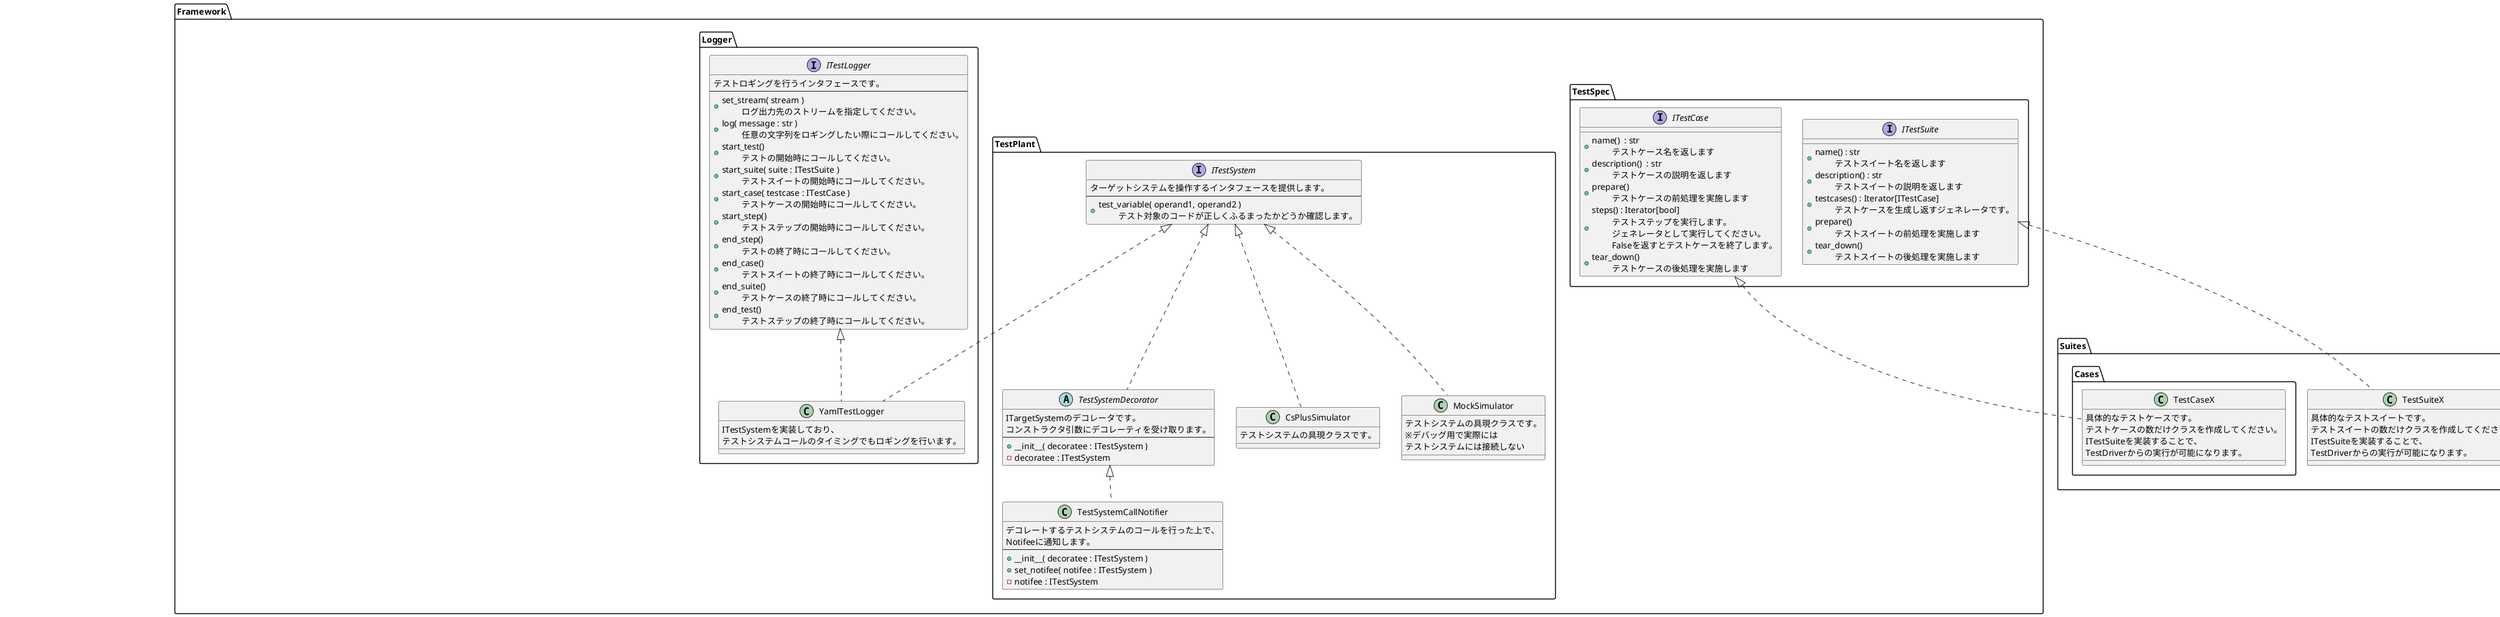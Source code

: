 @startuml
hide @unlinked
'#==============================================================================================
'# Framework
'#==============================================================================================
'#----------------------------------------------------
'# TestPlant
'#----------------------------------------------------
'--[ITestSystem]-------
interface Framework.TestPlant.ITestSystem $interface {
    ターゲットシステムを操作するインタフェースを提供します。
    ---
    + test_variable( operand1, operand2 ) \n\t テスト対象のコードが正しくふるまったかどうか確認します。
}

'--[TestSystemDecorator]-------
abstract Framework.TestPlant.TestSystemDecorator $abstract implements Framework.TestPlant.ITestSystem {
    ITargetSystemのデコレータです。
    コンストラクタ引数にデコレーティを受け取ります。
    ---
    + __init__( decoratee : ITestSystem )
    - decoratee : ITestSystem
}

'--[CsPlusSimulator]-------
class Framework.TestPlant.CsPlusSimulator implements Framework.TestPlant.ITestSystem {
    テストシステムの具現クラスです。
}
class Framework.TestPlant.MockSimulator implements Framework.TestPlant.ITestSystem {
    テストシステムの具現クラスです。
    ※デバッグ用で実際には\nテストシステムには接続しない
}

'--[TestSystemCallNotifier]-------
class Framework.TestPlant.TestSystemCallNotifier implements Framework.TestPlant.TestSystemDecorator {
    デコレートするテストシステムのコールを行った上で、
    Notifeeに通知します。
    ---
    + __init__( decoratee : ITestSystem )
    + set_notifee( notifee : ITestSystem )
    - notifee : ITestSystem
}

'--[TestPlantProvider]-------
class Framework.TestPlantProvider <<(S,skyblue) singleton>> {
    テストプラントを提供します。
    ターゲットシステムは同時に複数接続できないため、
    シングルトンとして実装されます。
    ---
    + setup() \n\t Providerのセットアップを行います。
    + system() : ITestSystem \n\t テストシステムを操作するためのインタフェースを返します。
    + logger() : TestLogger \n\t ロギングのためのインタフェースを返します。
}

'#----------------------------------------------------
'# Logger
'#----------------------------------------------------
'--[StateLogger]-------
interface Framework.Logger.ITestLogger $interface {
    テストロギングを行うインタフェースです。
    ----
    + set_stream( stream ) \n\t ログ出力先のストリームを指定してください。
    + log( message : str ) \n\t 任意の文字列をロギングしたい際にコールしてください。
    + start_test() \n\t テストの開始時にコールしてください。
    + start_suite( suite : ITestSuite ) \n\t テストスイートの開始時にコールしてください。
    + start_case( testcase : ITestCase ) \n\t テストケースの開始時にコールしてください。
    + start_step() \n\t テストステップの開始時にコールしてください。
    + end_step() \n\t テストの終了時にコールしてください。
    + end_case() \n\t テストスイートの終了時にコールしてください。
    + end_suite() \n\t テストケースの終了時にコールしてください。
    + end_test() \n\t テストステップの終了時にコールしてください。
}

'--[TestLogger]-------
class Framework.Logger.YamlTestLogger implements  Framework.TestPlant.ITestSystem, Framework.Logger.ITestLogger {
    ITestSystemを実装しており、
    テストシステムコールのタイミングでもロギングを行います。
}

'#----------------------------------------------------
'# TestSpec
'#----------------------------------------------------

interface Framework.TestSpec.ITestSuite $interface {
    + name() : str\n\t テストスイート名を返します
    + description() : str\n\t テストスイートの説明を返します
    + testcases() : Iterator[ITestCase]\n\t テストケースを生成し返すジェネレータです。
    + prepare() \n\t テストスイートの前処理を実施します
    + tear_down() \n\t テストスイートの後処理を実施します
}

interface Framework.TestSpec.ITestCase $interface {
    + name()  : str\n\t テストケース名を返します
    + description()  : str\n\t テストケースの説明を返します
    + prepare() \n\t テストケースの前処理を実施します
    + steps() : Iterator[bool] \n\t テストステップを実行します。\n\t ジェネレータとして実行してください。\n\t Falseを返すとテストケースを終了します。
    + tear_down() \n\t テストケースの後処理を実施します
}

class  Framework.TestDriver {
    テストプラントの初期化と、
    登録されたテストスイートの実行を担います。
    ----
    + execute( test_suites : List[ITestSuite] ) \n\t 指定されたテストスイート群を実行します。
}

'#==============================================================================================
'# User Test Scripts
'#==============================================================================================

class TestEntry {
    テストのエントリポイントです。
    本クラスのexecuteをコールすることで
    テストが開始します。
    ---
    + execute() \n\t すべてのテストを実行します。
}

class Suites.TestSuiteX implements Framework.TestSpec.ITestSuite {
    具体的なテストスイートです。
    テストスイートの数だけクラスを作成してください。
    ITestSuiteを実装することで、
    TestDriverからの実行が可能になります。
}

class Suites.Cases.TestCaseX implements Framework.TestSpec.ITestCase {
    具体的なテストケースです。
    テストケースの数だけクラスを作成してください。
    ITestSuiteを実装することで、
    TestDriverからの実行が可能になります。
}

@enduml
